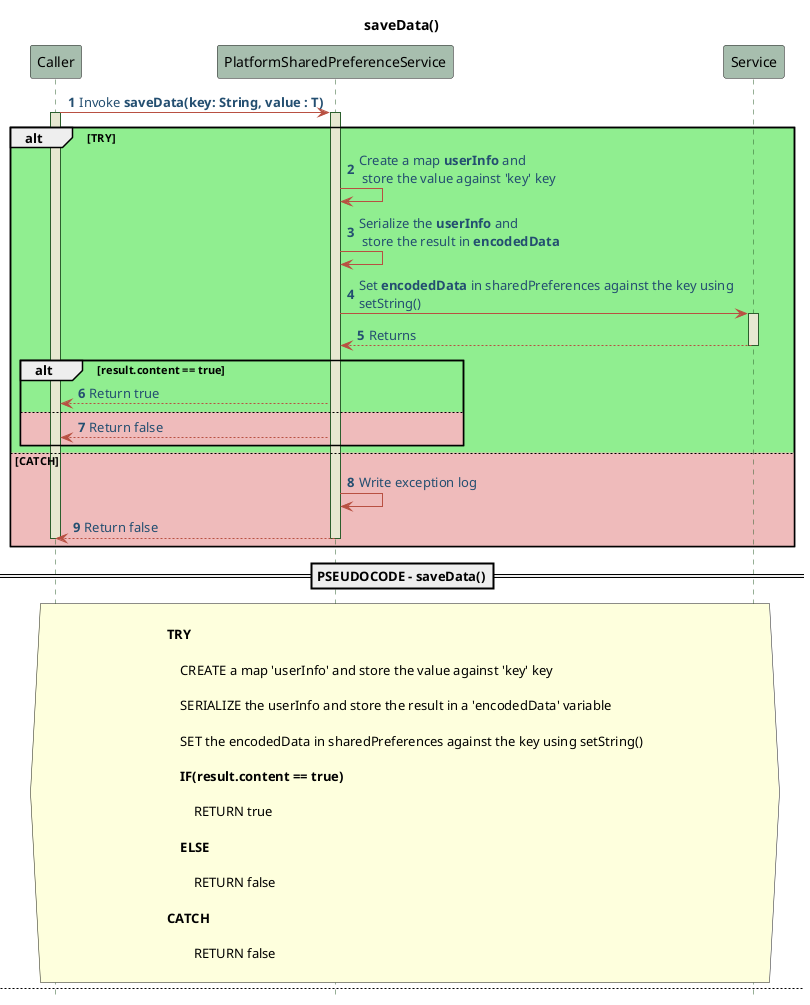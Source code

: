 @startuml UserPreference
!define POSITIVERESPONSE 90EE90

!define NEGATIVEERESPONSE EFBBBB

!define NUETRALRESPONSE F2DC79

skinparam sequence{
    ParticipantBackgroundColor #A7BEAE

    LifeLineBackgroundColor #E7E8D1

    LifeLineBorderColor #2C5F2D

    ActorBackgroundColor #FC766AFF

    ActorBorderColor #FC766AFF

    ArrowColor #B85042

    ArrowFontColor #234E70

}

title saveData()
autonumber
hide footbox
Caller -> PlatformSharedPreferenceService: Invoke **saveData(key: String, value : T)**
activate Caller
activate PlatformSharedPreferenceService
alt #POSITIVERESPONSE TRY
    PlatformSharedPreferenceService -> PlatformSharedPreferenceService: Create a map **userInfo** and \n store the value against 'key' key
    PlatformSharedPreferenceService-> PlatformSharedPreferenceService : Serialize the **userInfo** and \n store the result in **encodedData** 
    PlatformSharedPreferenceService -> Service : Set **encodedData** in sharedPreferences against the key using \nsetString() 
    activate Service
    Service --> PlatformSharedPreferenceService : Returns 
    deactivate Service 
    alt #POSITIVERESPONSE result.content == true
        PlatformSharedPreferenceService --> Caller: Return true
    else  #NEGATIVEERESPONSE
        PlatformSharedPreferenceService --> Caller: Return false
    end
else #NEGATIVEERESPONSE CATCH
    PlatformSharedPreferenceService -> PlatformSharedPreferenceService : Write exception log
    PlatformSharedPreferenceService --> Caller: Return false
    deactivate PlatformSharedPreferenceService
    deactivate Caller
end

==PSEUDOCODE - saveData()==
hnote across

    **TRY**

        CREATE a map 'userInfo' and store the value against 'key' key

        SERIALIZE the userInfo and store the result in a 'encodedData' variable

        SET the encodedData in sharedPreferences against the key using setString()

        **IF(result.content == true)**

            RETURN true

        **ELSE**

            RETURN false

    **CATCH**

            RETURN false

end note

newpage retrieveData()
autonumber 1
hide footbox
Caller -> PlatformSharedPreferenceService: Invoke **retrieveData(key : String)**
activate Caller
activate PlatformSharedPreferenceService
alt #POSITIVERESPONSE TRY
       PlatformSharedPreferenceService -> Service : Set **key** in sharedPreferences using getString() 
    activate Service
    Service --> PlatformSharedPreferenceService : Returns 
    deactivate Service 
    PlatformSharedPreferenceService -> PlatformSharedPreferenceService : Store the result in the variable **retrievedData**
    PlatformSharedPreferenceService -> PlatformSharedPreferenceService: Deserialize the **retrievedData** \n and store it in **decodedData** variable
    alt #POSITIVERESPONSE decodedData.content != null
        PlatformSharedPreferenceService --> Caller:Return the **decodedData**
    else #efbbbb
        PlatformSharedPreferenceService --> Caller: Return null
    end
else #efbbbb CATCH
    PlatformSharedPreferenceService -> PlatformSharedPreferenceService : Write exception log
    PlatformSharedPreferenceService --> Caller: Return false
    deactivate PlatformSharedPreferenceService
    deactivate Caller
end

==PSEUDOCODE==
hnote across

    **TRY**

        RETRIEVE the data by passing key to **getString()** and store the result in **retrievedData**

        DESERIALIZE the **retrievedData** and store it **decodedData** variable

        **IF(decodedData.content != null)**

            RETURN **decodedData**

        **ELSE**

            RETURN null

    **CATCH**

        RETURN null

end note

newpage deleteData()
autonumber
hide footbox
Caller -> PlatformSharedPreferenceService: Invoke **deleteData(key: String)**
activate Caller
activate PlatformSharedPreferenceService
alt #POSITIVERESPONSE TRY
    PlatformSharedPreferenceService -> Service: Delete the data by passing **key** to **remove()**
    activate Service
    Service --> PlatformSharedPreferenceService : Returns
    deactivate Service
    PlatformSharedPreferenceService -> PlatformSharedPreferenceService : Store the result in the variable **result**
    alt #POSITIVERESPONSE result.content == true
        PlatformSharedPreferenceService --> Caller:Return true
    else #efbbbb
        PlatformSharedPreferenceService --> Caller:Return false
    end
else #efbbbb CATCH
    PlatformSharedPreferenceService -> PlatformSharedPreferenceService : Write exception log
    PlatformSharedPreferenceService --> Caller: Return false
    deactivate PlatformSharedPreferenceService
    deactivate Caller
end

==PSEUDOCODE==
hnote across

    **TRY**

        DELETE the data by passing key to remove() and store result in 'result' variable

        **IF(result.content == true)**

            RETURN true

        **ELSE** 

            RETURN false

    **CATCH**

        RETURN false

end note

@enduml